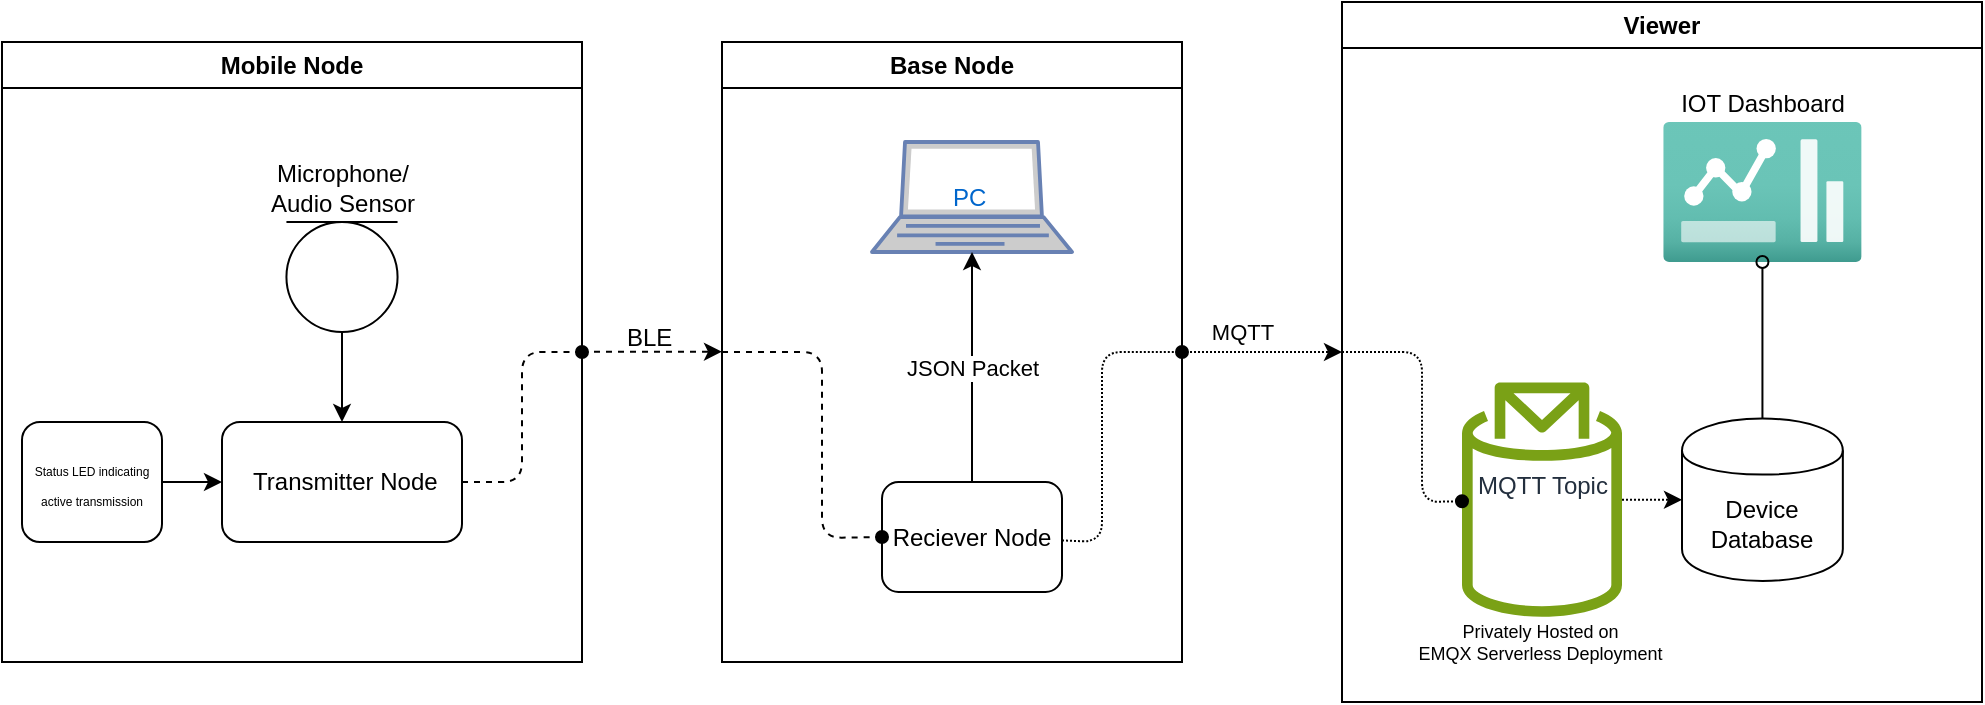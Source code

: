 <mxfile>
    <diagram id="_Gdbx2H0bh4MhVGAHbn4" name="Page-1">
        <mxGraphModel dx="1770" dy="1139" grid="1" gridSize="10" guides="1" tooltips="1" connect="1" arrows="1" fold="1" page="1" pageScale="1" pageWidth="1400" pageHeight="850" background="#ffffff" math="0" shadow="0">
            <root>
                <mxCell id="0"/>
                <mxCell id="1" parent="0"/>
                <mxCell id="25" style="edgeStyle=none;html=1;dashed=1;" edge="1" parent="1">
                    <mxGeometry relative="1" as="geometry">
                        <mxPoint x="510" y="404.86" as="sourcePoint"/>
                        <mxPoint x="580" y="404.86" as="targetPoint"/>
                    </mxGeometry>
                </mxCell>
                <mxCell id="28" value="Mobile Node" style="swimlane;whiteSpace=wrap;html=1;" vertex="1" parent="1">
                    <mxGeometry x="220" y="250" width="290" height="310" as="geometry"/>
                </mxCell>
                <mxCell id="16" value="Microphone/&lt;div&gt;Audio Sensor&lt;/div&gt;" style="verticalLabelPosition=top;shadow=0;dashed=0;align=center;html=1;verticalAlign=bottom;shape=mxgraph.electrical.radio.microphone_1;labelPosition=center;direction=south;" vertex="1" parent="28">
                    <mxGeometry x="142.22" y="90" width="55.56" height="55" as="geometry"/>
                </mxCell>
                <mxCell id="48" style="edgeStyle=none;html=1;exitX=1;exitY=0.5;exitDx=0;exitDy=0;dashed=1;endArrow=oval;endFill=1;entryX=1;entryY=0.5;entryDx=0;entryDy=0;" edge="1" parent="28" source="7" target="28">
                    <mxGeometry relative="1" as="geometry">
                        <mxPoint x="290" y="220" as="targetPoint"/>
                        <Array as="points">
                            <mxPoint x="260" y="220"/>
                            <mxPoint x="260" y="155"/>
                        </Array>
                    </mxGeometry>
                </mxCell>
                <mxCell id="7" value="&lt;div&gt;&lt;span style=&quot;background-color: transparent;&quot;&gt;&amp;nbsp;Transmitter Node&lt;/span&gt;&lt;/div&gt;" style="rounded=1;whiteSpace=wrap;html=1;" vertex="1" parent="28">
                    <mxGeometry x="110" y="190" width="120" height="60" as="geometry"/>
                </mxCell>
                <mxCell id="23" style="edgeStyle=none;html=1;entryX=0.5;entryY=0;entryDx=0;entryDy=0;" edge="1" parent="28" source="16" target="7">
                    <mxGeometry relative="1" as="geometry"/>
                </mxCell>
                <mxCell id="42" value="" style="edgeStyle=none;html=1;" edge="1" parent="28" source="41" target="7">
                    <mxGeometry relative="1" as="geometry"/>
                </mxCell>
                <mxCell id="41" value="&lt;div&gt;&lt;span style=&quot;background-color: transparent;&quot;&gt;&lt;font style=&quot;font-size: 6px;&quot;&gt;Status LED indicating active transmission&lt;/font&gt;&lt;/span&gt;&lt;/div&gt;" style="rounded=1;whiteSpace=wrap;html=1;" vertex="1" parent="28">
                    <mxGeometry x="10" y="190" width="70" height="60" as="geometry"/>
                </mxCell>
                <mxCell id="31" value="BLE&amp;nbsp;&lt;div&gt;&lt;br&gt;&lt;/div&gt;" style="text;html=1;align=center;verticalAlign=middle;resizable=0;points=[];autosize=1;strokeColor=none;fillColor=none;" vertex="1" parent="1">
                    <mxGeometry x="520" y="385" width="50" height="40" as="geometry"/>
                </mxCell>
                <mxCell id="58" style="edgeStyle=none;html=1;entryX=0;entryY=0.5;entryDx=0;entryDy=0;dashed=1;dashPattern=1 1;" edge="1" parent="1" source="35" target="50">
                    <mxGeometry relative="1" as="geometry"/>
                </mxCell>
                <mxCell id="61" value="MQTT" style="edgeLabel;html=1;align=center;verticalAlign=middle;resizable=0;points=[];" vertex="1" connectable="0" parent="58">
                    <mxGeometry x="-0.251" y="1" relative="1" as="geometry">
                        <mxPoint y="-9" as="offset"/>
                    </mxGeometry>
                </mxCell>
                <mxCell id="35" value="Base Node" style="swimlane;whiteSpace=wrap;html=1;" vertex="1" parent="1">
                    <mxGeometry x="580" y="250" width="230" height="310" as="geometry"/>
                </mxCell>
                <mxCell id="57" style="edgeStyle=none;html=1;entryX=1;entryY=0.5;entryDx=0;entryDy=0;dashed=1;dashPattern=1 1;endArrow=oval;endFill=1;" edge="1" parent="35" source="8" target="35">
                    <mxGeometry relative="1" as="geometry">
                        <Array as="points">
                            <mxPoint x="190" y="250"/>
                            <mxPoint x="190" y="155"/>
                        </Array>
                    </mxGeometry>
                </mxCell>
                <mxCell id="8" value="Reciever Node" style="rounded=1;whiteSpace=wrap;html=1;" vertex="1" parent="35">
                    <mxGeometry x="80" y="220" width="90" height="55" as="geometry"/>
                </mxCell>
                <mxCell id="12" value="PC&amp;nbsp;" style="fontColor=#0066CC;verticalAlign=middle;verticalLabelPosition=middle;labelPosition=center;align=center;html=1;outlineConnect=0;fillColor=#CCCCCC;strokeColor=#6881B3;gradientColor=none;gradientDirection=north;strokeWidth=2;shape=mxgraph.networks.laptop;" vertex="1" parent="35">
                    <mxGeometry x="75" y="50" width="100" height="55" as="geometry"/>
                </mxCell>
                <mxCell id="32" style="edgeStyle=none;html=1;" edge="1" parent="35" source="8" target="12">
                    <mxGeometry relative="1" as="geometry">
                        <mxPoint x="123.759" y="95" as="targetPoint"/>
                    </mxGeometry>
                </mxCell>
                <mxCell id="33" value="JSON Packet" style="edgeLabel;html=1;align=center;verticalAlign=middle;resizable=0;points=[];" vertex="1" connectable="0" parent="32">
                    <mxGeometry relative="1" as="geometry">
                        <mxPoint as="offset"/>
                    </mxGeometry>
                </mxCell>
                <mxCell id="46" style="edgeStyle=none;html=1;entryX=0;entryY=0.5;entryDx=0;entryDy=0;dashed=1;endArrow=oval;endFill=1;exitX=0;exitY=0.5;exitDx=0;exitDy=0;" edge="1" parent="35" source="35" target="8">
                    <mxGeometry relative="1" as="geometry">
                        <mxPoint y="220" as="sourcePoint"/>
                        <Array as="points">
                            <mxPoint x="50" y="155"/>
                            <mxPoint x="50" y="248"/>
                        </Array>
                    </mxGeometry>
                </mxCell>
                <mxCell id="50" value="Viewer" style="swimlane;whiteSpace=wrap;html=1;swimlaneFillColor=none;strokeWidth=1;" vertex="1" parent="1">
                    <mxGeometry x="890" y="230" width="320" height="350" as="geometry"/>
                </mxCell>
                <mxCell id="17" value="IOT Dashboard" style="image;aspect=fixed;html=1;points=[];align=center;fontSize=12;image=img/lib/azure2/general/Dashboard2.svg;imageBackground=none;labelPosition=center;verticalLabelPosition=top;verticalAlign=bottom;" vertex="1" parent="50">
                    <mxGeometry x="160.63" y="60" width="99.17" height="70" as="geometry"/>
                </mxCell>
                <mxCell id="10" value="Device Database" style="shape=cylinder;whiteSpace=wrap;html=1;boundedLbl=1;backgroundOutline=1;" vertex="1" parent="50">
                    <mxGeometry x="170" y="208.31" width="80.42" height="81.13" as="geometry"/>
                </mxCell>
                <mxCell id="62" value="" style="edgeStyle=none;html=1;dashed=1;dashPattern=1 1;entryX=0;entryY=0.5;entryDx=0;entryDy=0;" edge="1" parent="50" source="63" target="10">
                    <mxGeometry relative="1" as="geometry">
                        <mxPoint x="143" y="249.83" as="sourcePoint"/>
                        <mxPoint x="188" y="249.83" as="targetPoint"/>
                    </mxGeometry>
                </mxCell>
                <mxCell id="63" value="MQTT Topic&lt;div&gt;&lt;br&gt;&lt;/div&gt;" style="sketch=0;outlineConnect=0;fontColor=#232F3E;gradientColor=none;fillColor=light-dark(#7AA116, #a3a3a3);strokeColor=default;dashed=0;verticalLabelPosition=middle;verticalAlign=middle;align=center;html=1;fontSize=12;fontStyle=0;aspect=fixed;pointerEvents=1;shape=mxgraph.aws4.topic_2;labelPosition=center;" vertex="1" parent="50">
                    <mxGeometry x="60" y="190" width="80" height="117.74" as="geometry"/>
                </mxCell>
                <mxCell id="64" style="edgeStyle=none;html=1;exitX=0;exitY=0.5;exitDx=0;exitDy=0;dashed=1;dashPattern=1 1;endArrow=oval;endFill=1;" edge="1" parent="50" source="50" target="63">
                    <mxGeometry relative="1" as="geometry">
                        <Array as="points">
                            <mxPoint x="40" y="175"/>
                            <mxPoint x="40" y="250"/>
                        </Array>
                    </mxGeometry>
                </mxCell>
                <mxCell id="66" style="html=1;entryX=0.5;entryY=1;entryDx=0;entryDy=0;entryPerimeter=0;endArrow=oval;endFill=0;" edge="1" parent="50" source="10" target="17">
                    <mxGeometry relative="1" as="geometry"/>
                </mxCell>
                <mxCell id="67" value="Privately Hosted on&amp;nbsp;&lt;div&gt;EMQX Serverless Deployment&amp;nbsp;&lt;/div&gt;" style="text;html=1;align=center;verticalAlign=middle;resizable=0;points=[];autosize=1;strokeColor=none;fillColor=none;fontSize=9;" vertex="1" parent="50">
                    <mxGeometry x="25" y="300" width="150" height="40" as="geometry"/>
                </mxCell>
            </root>
        </mxGraphModel>
    </diagram>
</mxfile>